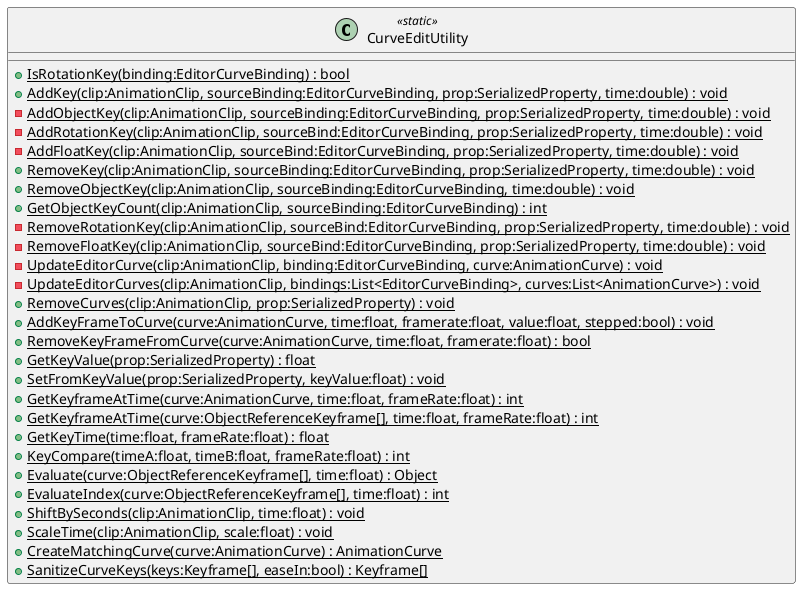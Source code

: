@startuml
class CurveEditUtility <<static>> {
    + {static} IsRotationKey(binding:EditorCurveBinding) : bool
    + {static} AddKey(clip:AnimationClip, sourceBinding:EditorCurveBinding, prop:SerializedProperty, time:double) : void
    {static} - AddObjectKey(clip:AnimationClip, sourceBinding:EditorCurveBinding, prop:SerializedProperty, time:double) : void
    {static} - AddRotationKey(clip:AnimationClip, sourceBind:EditorCurveBinding, prop:SerializedProperty, time:double) : void
    {static} - AddFloatKey(clip:AnimationClip, sourceBind:EditorCurveBinding, prop:SerializedProperty, time:double) : void
    + {static} RemoveKey(clip:AnimationClip, sourceBinding:EditorCurveBinding, prop:SerializedProperty, time:double) : void
    + {static} RemoveObjectKey(clip:AnimationClip, sourceBinding:EditorCurveBinding, time:double) : void
    + {static} GetObjectKeyCount(clip:AnimationClip, sourceBinding:EditorCurveBinding) : int
    {static} - RemoveRotationKey(clip:AnimationClip, sourceBind:EditorCurveBinding, prop:SerializedProperty, time:double) : void
    {static} - RemoveFloatKey(clip:AnimationClip, sourceBind:EditorCurveBinding, prop:SerializedProperty, time:double) : void
    {static} - UpdateEditorCurve(clip:AnimationClip, binding:EditorCurveBinding, curve:AnimationCurve) : void
    {static} - UpdateEditorCurves(clip:AnimationClip, bindings:List<EditorCurveBinding>, curves:List<AnimationCurve>) : void
    + {static} RemoveCurves(clip:AnimationClip, prop:SerializedProperty) : void
    + {static} AddKeyFrameToCurve(curve:AnimationCurve, time:float, framerate:float, value:float, stepped:bool) : void
    + {static} RemoveKeyFrameFromCurve(curve:AnimationCurve, time:float, framerate:float) : bool
    + {static} GetKeyValue(prop:SerializedProperty) : float
    + {static} SetFromKeyValue(prop:SerializedProperty, keyValue:float) : void
    + {static} GetKeyframeAtTime(curve:AnimationCurve, time:float, frameRate:float) : int
    + {static} GetKeyframeAtTime(curve:ObjectReferenceKeyframe[], time:float, frameRate:float) : int
    + {static} GetKeyTime(time:float, frameRate:float) : float
    + {static} KeyCompare(timeA:float, timeB:float, frameRate:float) : int
    + {static} Evaluate(curve:ObjectReferenceKeyframe[], time:float) : Object
    + {static} EvaluateIndex(curve:ObjectReferenceKeyframe[], time:float) : int
    + {static} ShiftBySeconds(clip:AnimationClip, time:float) : void
    + {static} ScaleTime(clip:AnimationClip, scale:float) : void
    + {static} CreateMatchingCurve(curve:AnimationCurve) : AnimationCurve
    + {static} SanitizeCurveKeys(keys:Keyframe[], easeIn:bool) : Keyframe[]
}
@enduml
